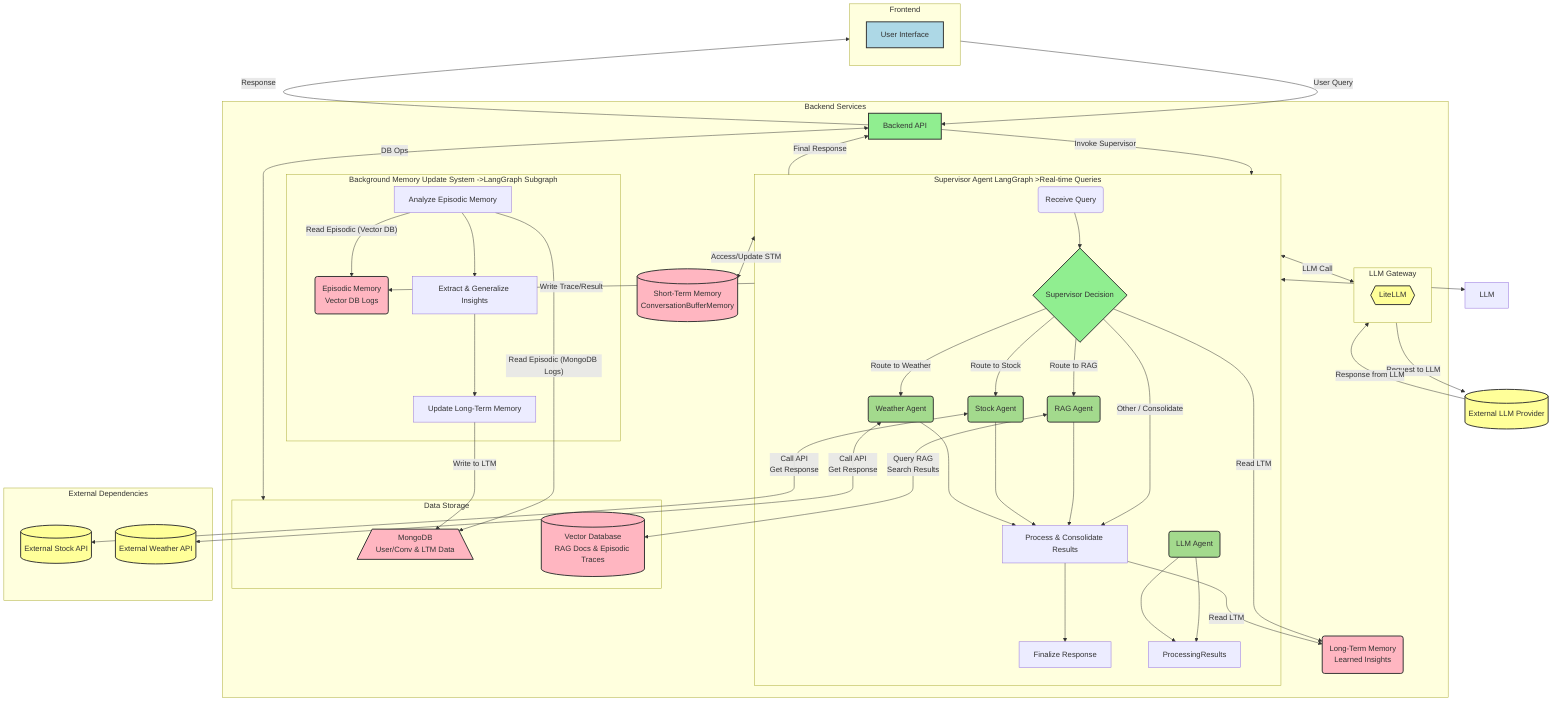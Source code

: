 %% title: Revised Phase 4 Architecture Diagram: RAG, Vector DB, and Comprehensive Memory
%% Mermaid initialization for styling
%%{
  init: {
    'theme': 'base', %% Starting from a base theme for customization
    'themeVariables': {
      'fontFamily': 'Arial, sans-serif', %% Using a common, readable font
      'fontSize': '16px',             %% Slightly larger font size
      'primaryColor': '#ADD8E6',       %% Light Blue (UI)
      'secondaryColor': '#90EE90',      %% Light Green (Backend/Supervisor)
      'tertiaryColor': '#A3DA8D',       %% Medium Green (Specialized Agent)
      'quaternaryColor': '#FFB6C1',     %% Light Red/Pink (Database/Memory/Resources)
      'lineColor': '#555',              %% Darker lines for clarity
      'nodeBorder': '#333',             %% Darker node borders
      'primaryTextColor': '#333',       %% Dark text for readability
      'clusterBorder': '#BBB',          %% Lighter border for subgraphs
      'clusterBkg': '#F9f9f9'           %% Light background for subgraphs
    },
    'flowchart': {
      'curve': 'basis' %% Use 'basis' or 'linear' for curved lines
    },
    'look': 'handDrawn' %% Request hand-drawn look - support is renderer-dependent
  }
}%%
flowchart TD

    %% Define Custom Styles
    classDef uiStyle fill:#ADD8E6,stroke:#333,stroke-width:2px;
    %% Backend and Supervisor color
    classDef backendStyle fill:#90EE90,stroke:#333,stroke-width:2px;
    %% Specialized Agent color
    classDef agentStyle fill:#A3DA8D,stroke:#333,stroke-width:2px;
    classDef dbStyle fill:#FFB6C1,stroke:#333,stroke-width:2px;
    classDef externalStyle fill:#FFFF99,stroke:#333,stroke-width:2px;
    %% Tools/Resources color
    classDef resourceStyle fill:#FFB6C1,stroke:#333,stroke-width:2px;
    %% Memory components color (can share with DB color)
    classDef memoryStyle fill:#FFB6C1,stroke:#333,stroke-width:2px;

    %% Define Nodes and Subgraphs with IDs and Titles

    subgraph FE[Frontend]
        direction TB
        UI[User Interface]:::uiStyle
    end

    %% Backend Services contains the core application logic and agent system
    subgraph BS[Backend Services]
        direction TB
        BackendAPI[Backend API]:::backendStyle

        %% Main LangGraph orchestrated by the Supervisor for real-time queries
        subgraph SupervisorGraph[Supervisor Agent LangGraph >Real-time Queries]
            direction TB
            Input(Receive Query)
            %% Supervisor Node decides routing
            SupervisorNode{Supervisor Decision}:::backendStyle
            %% RAG Specialized Agent Node (Moved to left)
            RAGAgentNode(RAG Agent):::agentStyle
            %% Stock Specialized Agent Node
            StockAgentNode(Stock Agent):::agentStyle
            %% Weather Specialized Agent Node
            WeatherAgentNode(Weather Agent):::agentStyle
            LLMAgentNode(LLM Agent):::agentStyle
            %% Node to process and consolidate results from specialized agents
            ProcessResults[Process & Consolidate Results]
            %% Node to finalize the response before sending back
            FinalizeResponse[Finalize Response]

            %% --- Internal LangGraph Flow ---
            Input --> SupervisorNode;

            %% Supervisor routes to Specialized Agents (RAG, Stock, or Weather)
            SupervisorNode -- "Route to RAG" --> RAGAgentNode;
            SupervisorNode -- "Route to Stock" --> StockAgentNode;
            SupervisorNode -- "Route to Weather" --> WeatherAgentNode;
            %% Simplified: Supervisor can also finalize directly for simple queries or after receiving results
            SupervisorNode -- "Other / Consolidate" --> ProcessResults;

            %% Specialized Agent tasks lead to result processing
            RAGAgentNode --> ProcessResults;
            StockAgentNode --> ProcessResults;
            WeatherAgentNode --> ProcessResults;
            LLMAgentNode --> ProcessingResults;
            LLMAgentNode --> ProcessingResults;

            %% Final step after processing results
            ProcessResults --> FinalizeResponse;
        end
            %% --- Interaction with Memory within the Real-time Graph ---
            %% Access to Short-Term Memory by the Supervisor Graph
            SupervisorGraph <-- "Access/Update STM" --> STM[(Short-Term Memory<br>ConversationBufferMemory)]:::memoryStyle;
            %% Specialized Agents / Processing Node write to Episodic Memory (Vector DB)
            %% Link to Vector DB component
            SupervisorGraph -->|"Write Trace/Result"| EpisodicMemory(Episodic Memory<br>Vector DB Logs):::memoryStyle; 
            %% Supervisor or Specialized Agents read from Long-Term Memory
            %% Link to LTM component
            SupervisorNode -->|"Read LTM"| LongTermMemory(Long-Term Memory<br>Learned Insights):::memoryStyle; 
            %% Processing might also read LTM
            ProcessResults -->|"Read LTM"| LongTermMemory; 



        %% LLM Gateway for abstracting LLM calls
        subgraph LG[LLM Gateway]
            direction TB
            %% LiteLLM component
            LiteLLMGateway{{LiteLLM}}:::externalStyle
        end

        %% Data Storage for user and conversation data, and Vector DB
        subgraph DS[Data Storage]
             direction TB
             %% User and Conversation History Data in MongoDB (also potentially stores LTM)
             MongoDB[/MongoDB<br>User/Conv & LTM Data\]:::dbStyle
             %% Vector Database for RAG documents and Episodic Memory traces
             VectorDB[(Vector Database<br>RAG Docs & Episodic Traces)]:::dbStyle
        end

        %% Background process for updating Long-Term Memory
        subgraph BackgroundUpdater[Background Memory Update System ->LangGraph Subgraph]
            direction TB
            %% Node to periodically analyze Episodic Memory
            AnalyzeEpisodicMemory[Analyze Episodic Memory]
            %% Node to extract and generalize insights
            ExtractInsights[Extract & Generalize Insights]
            %% Node to update Long-Term Memory
            UpdateLongTermMemory[Update Long-Term Memory]

            %% --- Internal Background Flow ---
            AnalyzeEpisodicMemory --> ExtractInsights;
            ExtractInsights --> UpdateLongTermMemory;

            %% --- Interaction with Memory from Background ---
            %% Reads from Episodic Memory (Vector DB and MongoDB logs)
            AnalyzeEpisodicMemory -->|"Read Episodic (Vector DB)"| EpisodicMemory;
             %% Assuming detailed logs are in MongoDB
            AnalyzeEpisodicMemory -->|"Read Episodic (MongoDB Logs)"| MongoDB;

            %% Writes to Long-Term Memory store
            %% Assuming LTM is primarily in MongoDB or linked from it
            UpdateLongTermMemory -->|"Write to LTM"| MongoDB; 
        end
    end

    %% External APIs and services
    subgraph ED[External Dependencies]
        direction TB

        %% Stock API used by the Stock Agent
        StockAPI[(External Stock API)]:::externalStyle
        %% Weather API used by the Weather Agent
        WeatherAPI[(External Weather API)]:::externalStyle
        %% Potential other external tools used by RAG Agent (e.g., web search)
        %% OtherExternalTools((Other RAG Tools)):::externalStyle
    end

    %% External LLM Provider used by the Gateway
    ExternalLLM[(External LLM Provider)]:::externalStyle
    %% --- Flow between Subgraphs/External Dependencies ---

    %% Frontend sends queries to Backend API
    FE -- "User Query" --> BackendAPI;
    %% Backend API sends response back to Frontend
    BackendAPI -- "Response" --> FE;

    %% Backend API invokes the Supervisor LangGraph
    %% Connecting to the graph subgraph
    BackendAPI -- "Invoke Supervisor" --> SupervisorGraph; 

    %% LLM interactions (via Gateway) used by the Supervisor Graph
    %% Connecting from the graph subgraph as a whole for simplicity
    SupervisorGraph <-- "LLM Call" --> LG; 
    SupervisorGraph <-- "LLM Call" --> LLM; 
    LG -- "Request to LLM" --> ExternalLLM;
    ExternalLLM -- "Response from LLM" --> LG;


    %% Specialized Agents interact with their tools/databases using bidirectional edges
    %% New: RAG Agent interacts with the Vector Database (Episodic Memory store)
    RAGAgentNode <-- "Query RAG<br>Search Results" --> VectorDB;
    %% Stock Agent interacts with the external Stock API
    StockAgentNode <-- "Call API<br>Get Response" --> StockAPI;
    %% Weather Agent interacts with the external Weather API
    WeatherAgentNode <-- "Call API<br>Get Response" --> WeatherAPI;
    %% RAG Agent might use other external tools (like web search)
    %% RAGAgentNode -- "Uses" --> OtherExternalTools;


    %% Backend API interacts with Data Storage (for user/conv data and LTM if stored there)
    %% Bidirectional for read/write

    BackendAPI <-- "DB Ops" --> DS; 

    %% Final response path from Supervisor LangGraph back to Backend API
    %% Connecting from the graph subgraph

    SupervisorGraph -- "Final Response" --> BackendAPI; 

    %% Apply curved lines using 'basis' interpolation for smooth flow
    linkStyle default interpolate basis;